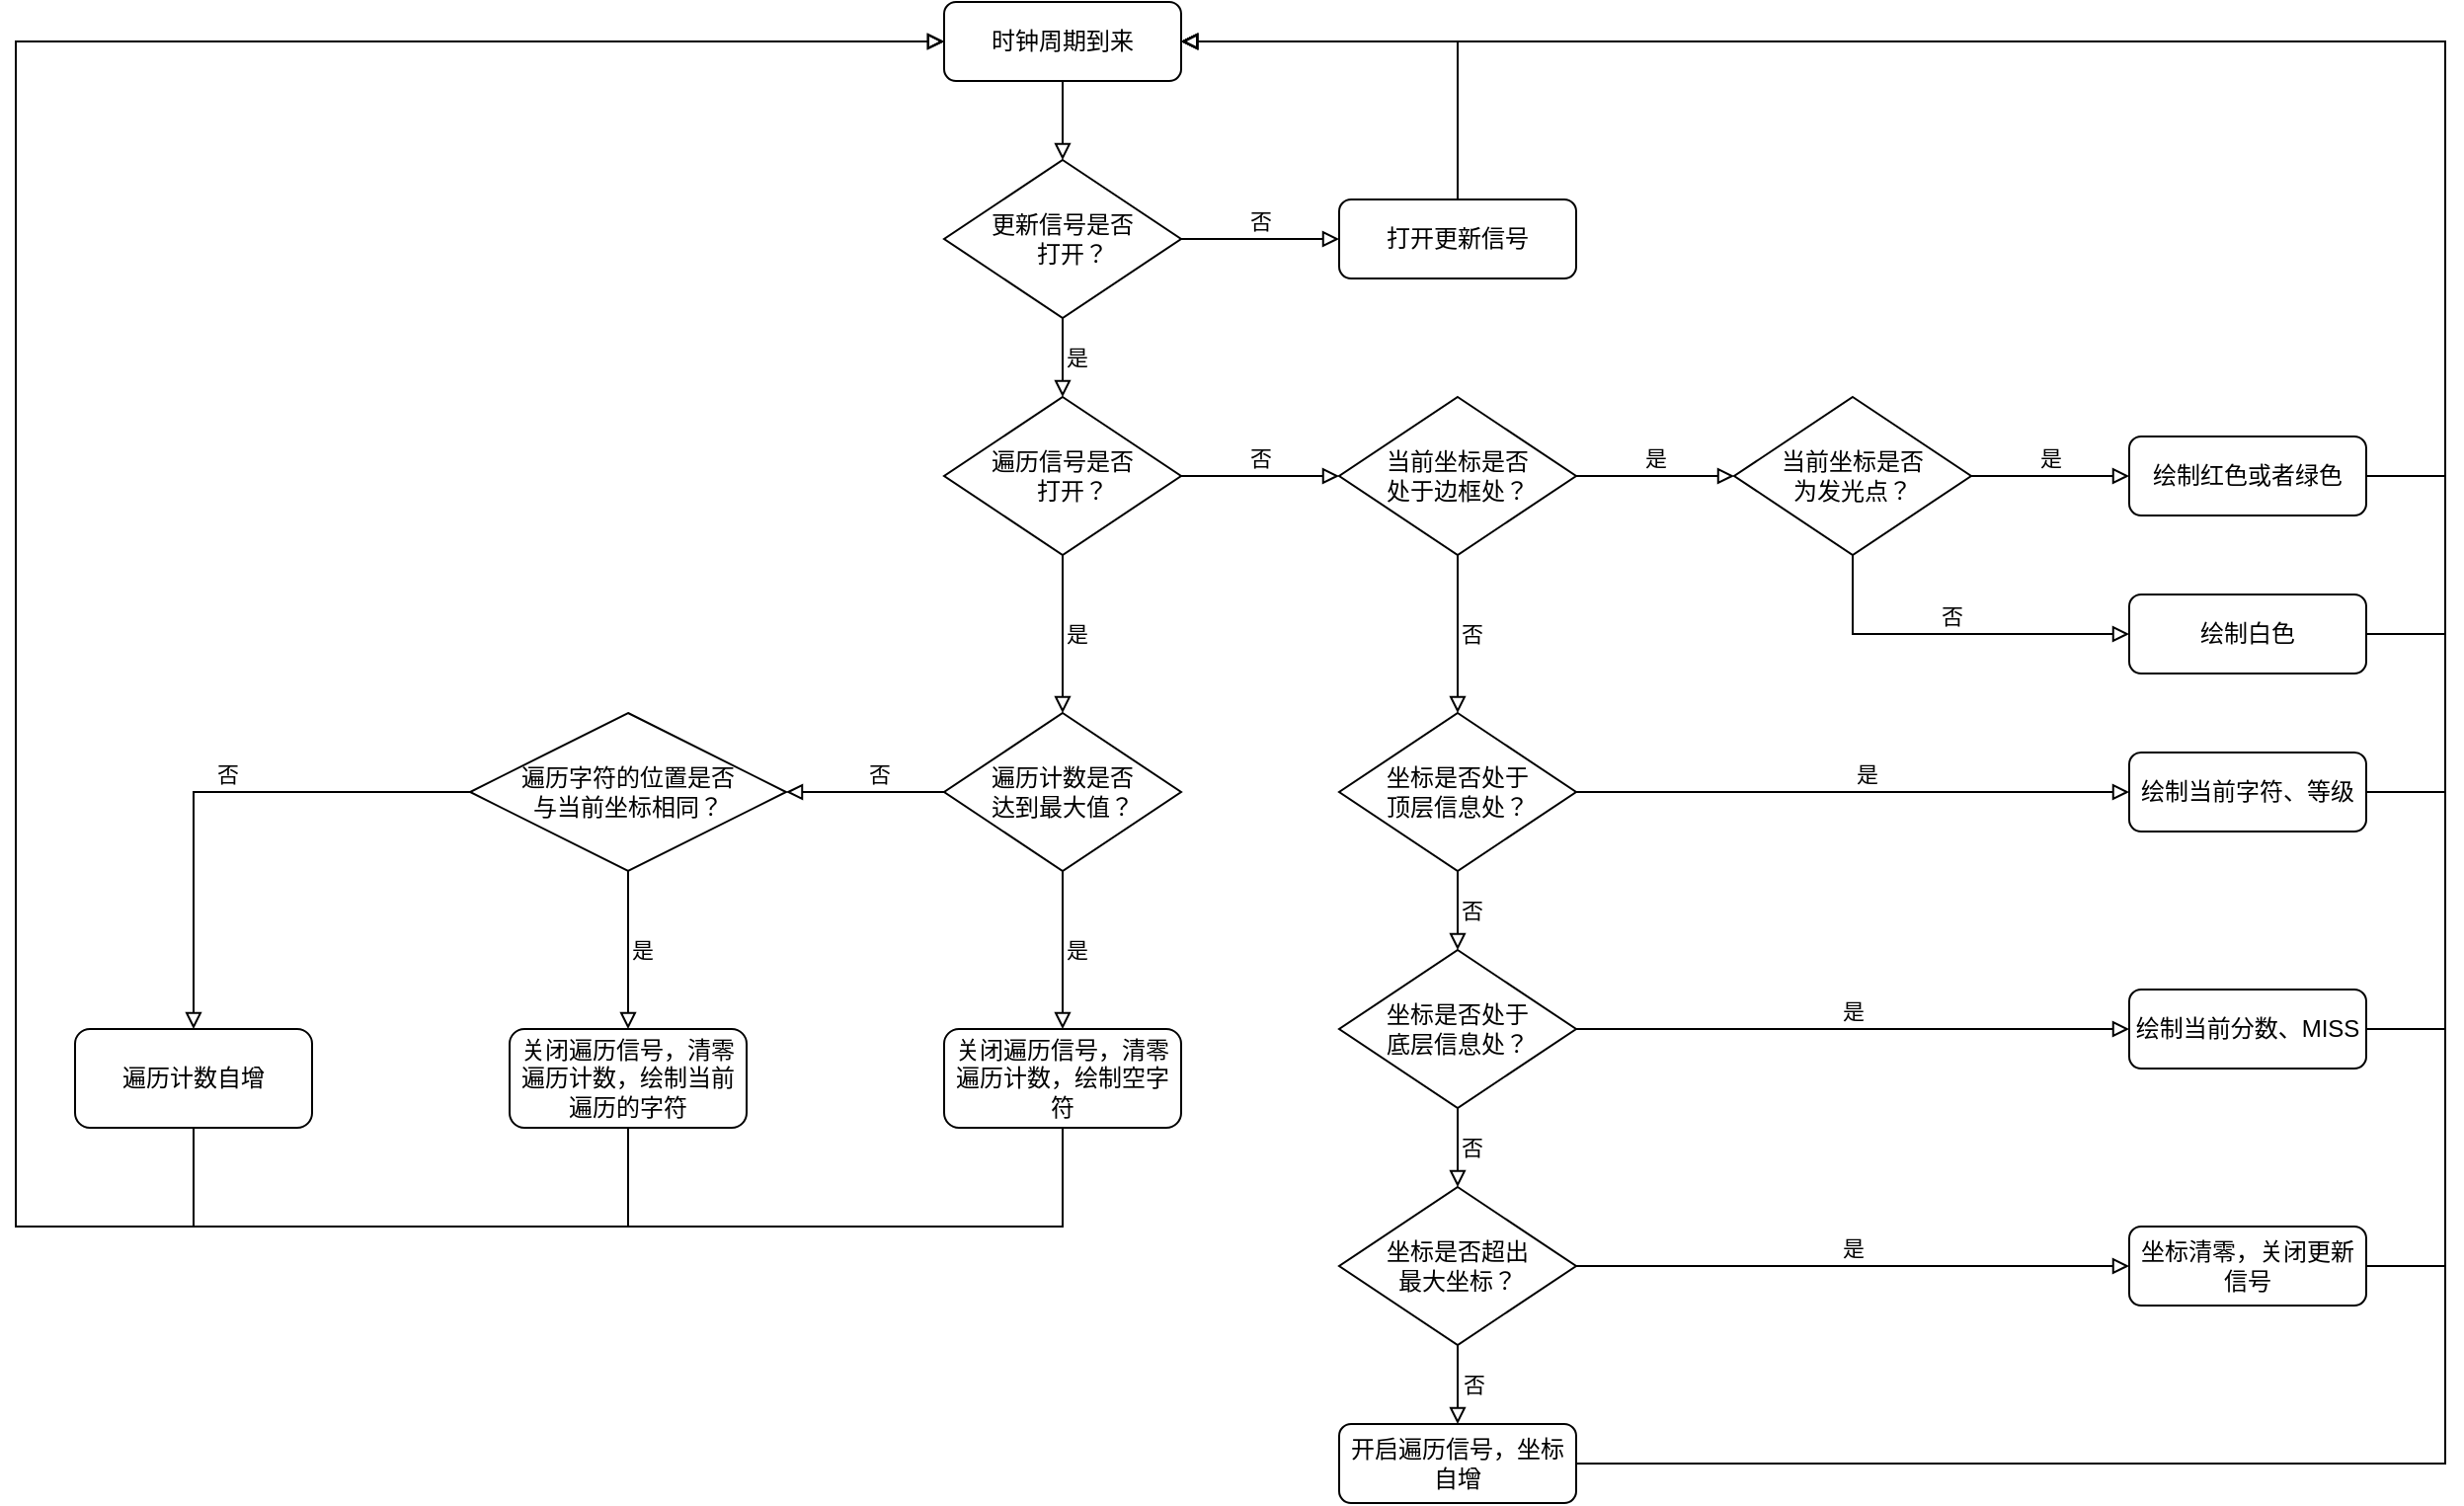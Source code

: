 <mxfile version="13.9.9" type="device"><diagram id="C5RBs43oDa-KdzZeNtuy" name="Page-1"><mxGraphModel dx="3183" dy="859" grid="1" gridSize="10" guides="1" tooltips="1" connect="1" arrows="1" fold="1" page="1" pageScale="1" pageWidth="827" pageHeight="1169" math="0" shadow="0"><root><mxCell id="WIyWlLk6GJQsqaUBKTNV-0"/><mxCell id="WIyWlLk6GJQsqaUBKTNV-1" parent="WIyWlLk6GJQsqaUBKTNV-0"/><mxCell id="LV_ALg9UKCca_dr09Ewm-9" style="edgeStyle=orthogonalEdgeStyle;rounded=0;orthogonalLoop=1;jettySize=auto;html=1;exitX=0.5;exitY=1;exitDx=0;exitDy=0;endArrow=block;endFill=0;shadow=0;strokeWidth=1;labelBackgroundColor=none;" edge="1" parent="WIyWlLk6GJQsqaUBKTNV-1" source="LV_ALg9UKCca_dr09Ewm-4" target="LV_ALg9UKCca_dr09Ewm-7"><mxGeometry relative="1" as="geometry"/></mxCell><mxCell id="LV_ALg9UKCca_dr09Ewm-4" value="时钟周期到来" style="rounded=1;whiteSpace=wrap;html=1;" vertex="1" parent="WIyWlLk6GJQsqaUBKTNV-1"><mxGeometry x="-560" y="240" width="120" height="40" as="geometry"/></mxCell><mxCell id="LV_ALg9UKCca_dr09Ewm-11" value="否" style="edgeStyle=orthogonalEdgeStyle;rounded=0;orthogonalLoop=1;jettySize=auto;entryX=0;entryY=0.5;entryDx=0;entryDy=0;shadow=0;labelBackgroundColor=none;endArrow=block;endFill=0;strokeWidth=1;html=1;labelBorderColor=none;horizontal=1;verticalAlign=bottom;" edge="1" parent="WIyWlLk6GJQsqaUBKTNV-1" source="LV_ALg9UKCca_dr09Ewm-7" target="LV_ALg9UKCca_dr09Ewm-10"><mxGeometry relative="1" as="geometry"/></mxCell><mxCell id="LV_ALg9UKCca_dr09Ewm-15" value="是" style="edgeStyle=orthogonalEdgeStyle;rounded=0;orthogonalLoop=1;jettySize=auto;html=1;entryX=0.5;entryY=0;entryDx=0;entryDy=0;shadow=0;labelBackgroundColor=none;endArrow=block;endFill=0;strokeWidth=1;fontColor=#000000;align=left;verticalAlign=middle;" edge="1" parent="WIyWlLk6GJQsqaUBKTNV-1" source="LV_ALg9UKCca_dr09Ewm-7" target="LV_ALg9UKCca_dr09Ewm-14"><mxGeometry relative="1" as="geometry"/></mxCell><mxCell id="LV_ALg9UKCca_dr09Ewm-7" value="更新信号是否&lt;br&gt;&amp;nbsp; &amp;nbsp;打开？" style="rhombus;whiteSpace=wrap;html=1;rounded=0;" vertex="1" parent="WIyWlLk6GJQsqaUBKTNV-1"><mxGeometry x="-560" y="320" width="120" height="80" as="geometry"/></mxCell><mxCell id="LV_ALg9UKCca_dr09Ewm-48" style="edgeStyle=orthogonalEdgeStyle;rounded=0;orthogonalLoop=1;jettySize=auto;html=1;entryX=1;entryY=0.5;entryDx=0;entryDy=0;shadow=0;labelBackgroundColor=none;endArrow=block;endFill=0;strokeWidth=1;fontColor=#000000;align=left;" edge="1" parent="WIyWlLk6GJQsqaUBKTNV-1" source="LV_ALg9UKCca_dr09Ewm-10" target="LV_ALg9UKCca_dr09Ewm-4"><mxGeometry relative="1" as="geometry"><Array as="points"><mxPoint x="-300" y="260"/></Array></mxGeometry></mxCell><mxCell id="LV_ALg9UKCca_dr09Ewm-10" value="打开更新信号" style="rounded=1;whiteSpace=wrap;html=1;" vertex="1" parent="WIyWlLk6GJQsqaUBKTNV-1"><mxGeometry x="-360" y="340" width="120" height="40" as="geometry"/></mxCell><mxCell id="LV_ALg9UKCca_dr09Ewm-17" value="&lt;div&gt;&lt;span&gt;否&lt;/span&gt;&lt;/div&gt;" style="edgeStyle=orthogonalEdgeStyle;rounded=0;orthogonalLoop=1;jettySize=auto;html=1;entryX=0;entryY=0.5;entryDx=0;entryDy=0;shadow=0;labelBackgroundColor=none;endArrow=block;endFill=0;strokeWidth=1;fontColor=#000000;align=center;verticalAlign=bottom;" edge="1" parent="WIyWlLk6GJQsqaUBKTNV-1" source="LV_ALg9UKCca_dr09Ewm-14" target="LV_ALg9UKCca_dr09Ewm-16"><mxGeometry relative="1" as="geometry"/></mxCell><mxCell id="LV_ALg9UKCca_dr09Ewm-60" value="是" style="edgeStyle=orthogonalEdgeStyle;rounded=0;orthogonalLoop=1;jettySize=auto;html=1;shadow=0;labelBackgroundColor=none;endArrow=block;endFill=0;strokeWidth=1;fontColor=#000000;align=left;" edge="1" parent="WIyWlLk6GJQsqaUBKTNV-1" source="LV_ALg9UKCca_dr09Ewm-14" target="LV_ALg9UKCca_dr09Ewm-59"><mxGeometry relative="1" as="geometry"/></mxCell><mxCell id="LV_ALg9UKCca_dr09Ewm-14" value="遍历信号是否&lt;br&gt;&amp;nbsp; &amp;nbsp;打开？" style="rhombus;whiteSpace=wrap;html=1;rounded=0;" vertex="1" parent="WIyWlLk6GJQsqaUBKTNV-1"><mxGeometry x="-560" y="440" width="120" height="80" as="geometry"/></mxCell><mxCell id="LV_ALg9UKCca_dr09Ewm-20" value="是" style="edgeStyle=orthogonalEdgeStyle;rounded=0;orthogonalLoop=1;jettySize=auto;html=1;entryX=0;entryY=0.5;entryDx=0;entryDy=0;shadow=0;labelBackgroundColor=none;endArrow=block;endFill=0;strokeWidth=1;fontColor=#000000;align=center;verticalAlign=bottom;" edge="1" parent="WIyWlLk6GJQsqaUBKTNV-1" source="LV_ALg9UKCca_dr09Ewm-16" target="LV_ALg9UKCca_dr09Ewm-19"><mxGeometry relative="1" as="geometry"/></mxCell><mxCell id="LV_ALg9UKCca_dr09Ewm-21" value="否" style="edgeStyle=orthogonalEdgeStyle;rounded=0;orthogonalLoop=1;jettySize=auto;html=1;entryX=0.5;entryY=0;entryDx=0;entryDy=0;shadow=0;labelBackgroundColor=none;endArrow=block;endFill=0;strokeWidth=1;fontColor=#000000;align=left;verticalAlign=middle;" edge="1" parent="WIyWlLk6GJQsqaUBKTNV-1" source="LV_ALg9UKCca_dr09Ewm-16" target="LV_ALg9UKCca_dr09Ewm-18"><mxGeometry relative="1" as="geometry"/></mxCell><mxCell id="LV_ALg9UKCca_dr09Ewm-16" value="当前坐标是否&lt;br&gt;处于边框处？" style="rhombus;whiteSpace=wrap;html=1;rounded=0;" vertex="1" parent="WIyWlLk6GJQsqaUBKTNV-1"><mxGeometry x="-360" y="440" width="120" height="80" as="geometry"/></mxCell><mxCell id="LV_ALg9UKCca_dr09Ewm-34" value="是" style="edgeStyle=orthogonalEdgeStyle;rounded=0;orthogonalLoop=1;jettySize=auto;html=1;entryX=0;entryY=0.5;entryDx=0;entryDy=0;shadow=0;labelBackgroundColor=none;endArrow=block;endFill=0;strokeWidth=1;fontColor=#000000;align=left;verticalAlign=bottom;" edge="1" parent="WIyWlLk6GJQsqaUBKTNV-1" source="LV_ALg9UKCca_dr09Ewm-18" target="LV_ALg9UKCca_dr09Ewm-32"><mxGeometry relative="1" as="geometry"/></mxCell><mxCell id="LV_ALg9UKCca_dr09Ewm-36" value="否" style="edgeStyle=orthogonalEdgeStyle;rounded=0;orthogonalLoop=1;jettySize=auto;html=1;entryX=0.5;entryY=0;entryDx=0;entryDy=0;shadow=0;labelBackgroundColor=none;endArrow=block;endFill=0;strokeWidth=1;fontColor=#000000;align=left;" edge="1" parent="WIyWlLk6GJQsqaUBKTNV-1" source="LV_ALg9UKCca_dr09Ewm-18" target="LV_ALg9UKCca_dr09Ewm-35"><mxGeometry relative="1" as="geometry"/></mxCell><mxCell id="LV_ALg9UKCca_dr09Ewm-18" value="坐标是否处于&lt;br&gt;顶层信息处？" style="rhombus;whiteSpace=wrap;html=1;rounded=0;" vertex="1" parent="WIyWlLk6GJQsqaUBKTNV-1"><mxGeometry x="-360" y="600" width="120" height="80" as="geometry"/></mxCell><mxCell id="LV_ALg9UKCca_dr09Ewm-24" value="是" style="edgeStyle=orthogonalEdgeStyle;rounded=0;orthogonalLoop=1;jettySize=auto;html=1;entryX=0;entryY=0.5;entryDx=0;entryDy=0;shadow=0;labelBackgroundColor=none;endArrow=block;endFill=0;strokeWidth=1;fontColor=#000000;align=center;verticalAlign=bottom;" edge="1" parent="WIyWlLk6GJQsqaUBKTNV-1" source="LV_ALg9UKCca_dr09Ewm-19" target="LV_ALg9UKCca_dr09Ewm-23"><mxGeometry relative="1" as="geometry"/></mxCell><mxCell id="LV_ALg9UKCca_dr09Ewm-27" value="否" style="edgeStyle=orthogonalEdgeStyle;rounded=0;orthogonalLoop=1;jettySize=auto;html=1;shadow=0;labelBackgroundColor=none;endArrow=block;endFill=0;strokeWidth=1;fontColor=#000000;align=center;entryX=0;entryY=0.5;entryDx=0;entryDy=0;verticalAlign=bottom;" edge="1" parent="WIyWlLk6GJQsqaUBKTNV-1" source="LV_ALg9UKCca_dr09Ewm-19" target="LV_ALg9UKCca_dr09Ewm-26"><mxGeometry relative="1" as="geometry"><mxPoint x="20" y="560" as="targetPoint"/><Array as="points"><mxPoint x="-100" y="560"/></Array></mxGeometry></mxCell><mxCell id="LV_ALg9UKCca_dr09Ewm-19" value="当前坐标是否&lt;br&gt;为发光点？" style="rhombus;whiteSpace=wrap;html=1;rounded=0;" vertex="1" parent="WIyWlLk6GJQsqaUBKTNV-1"><mxGeometry x="-160" y="440" width="120" height="80" as="geometry"/></mxCell><mxCell id="LV_ALg9UKCca_dr09Ewm-42" style="edgeStyle=orthogonalEdgeStyle;rounded=0;orthogonalLoop=1;jettySize=auto;html=1;entryX=1;entryY=0.5;entryDx=0;entryDy=0;shadow=0;labelBackgroundColor=none;endArrow=block;endFill=0;strokeWidth=1;fontColor=#000000;align=left;" edge="1" parent="WIyWlLk6GJQsqaUBKTNV-1" source="LV_ALg9UKCca_dr09Ewm-23" target="LV_ALg9UKCca_dr09Ewm-4"><mxGeometry relative="1" as="geometry"><Array as="points"><mxPoint x="200" y="480"/><mxPoint x="200" y="260"/></Array></mxGeometry></mxCell><mxCell id="LV_ALg9UKCca_dr09Ewm-23" value="绘制红色或者绿色" style="rounded=1;whiteSpace=wrap;html=1;" vertex="1" parent="WIyWlLk6GJQsqaUBKTNV-1"><mxGeometry x="40" y="460" width="120" height="40" as="geometry"/></mxCell><mxCell id="LV_ALg9UKCca_dr09Ewm-43" style="edgeStyle=orthogonalEdgeStyle;rounded=0;orthogonalLoop=1;jettySize=auto;html=1;shadow=0;labelBackgroundColor=none;endArrow=block;endFill=0;strokeWidth=1;fontColor=#000000;align=left;" edge="1" parent="WIyWlLk6GJQsqaUBKTNV-1" source="LV_ALg9UKCca_dr09Ewm-26"><mxGeometry relative="1" as="geometry"><mxPoint x="-440" y="260" as="targetPoint"/><Array as="points"><mxPoint x="200" y="560"/><mxPoint x="200" y="260"/></Array></mxGeometry></mxCell><mxCell id="LV_ALg9UKCca_dr09Ewm-26" value="绘制白色" style="rounded=1;whiteSpace=wrap;html=1;" vertex="1" parent="WIyWlLk6GJQsqaUBKTNV-1"><mxGeometry x="40" y="540" width="120" height="40" as="geometry"/></mxCell><mxCell id="LV_ALg9UKCca_dr09Ewm-45" style="edgeStyle=orthogonalEdgeStyle;rounded=0;orthogonalLoop=1;jettySize=auto;html=1;entryX=1;entryY=0.5;entryDx=0;entryDy=0;shadow=0;labelBackgroundColor=none;endArrow=block;endFill=0;strokeWidth=1;fontColor=#000000;align=left;" edge="1" parent="WIyWlLk6GJQsqaUBKTNV-1" source="LV_ALg9UKCca_dr09Ewm-32" target="LV_ALg9UKCca_dr09Ewm-4"><mxGeometry relative="1" as="geometry"><Array as="points"><mxPoint x="200" y="640"/><mxPoint x="200" y="260"/></Array></mxGeometry></mxCell><mxCell id="LV_ALg9UKCca_dr09Ewm-32" value="绘制当前字符、等级" style="rounded=1;whiteSpace=wrap;html=1;" vertex="1" parent="WIyWlLk6GJQsqaUBKTNV-1"><mxGeometry x="40" y="620" width="120" height="40" as="geometry"/></mxCell><mxCell id="LV_ALg9UKCca_dr09Ewm-39" value="是" style="edgeStyle=orthogonalEdgeStyle;rounded=0;orthogonalLoop=1;jettySize=auto;html=1;entryX=0;entryY=0.5;entryDx=0;entryDy=0;shadow=0;labelBackgroundColor=none;endArrow=block;endFill=0;strokeWidth=1;fontColor=#000000;align=center;verticalAlign=bottom;" edge="1" parent="WIyWlLk6GJQsqaUBKTNV-1" source="LV_ALg9UKCca_dr09Ewm-35" target="LV_ALg9UKCca_dr09Ewm-37"><mxGeometry relative="1" as="geometry"/></mxCell><mxCell id="LV_ALg9UKCca_dr09Ewm-50" value="否" style="edgeStyle=orthogonalEdgeStyle;rounded=0;orthogonalLoop=1;jettySize=auto;html=1;entryX=0.5;entryY=0;entryDx=0;entryDy=0;shadow=0;labelBackgroundColor=none;endArrow=block;endFill=0;strokeWidth=1;fontColor=#000000;align=left;" edge="1" parent="WIyWlLk6GJQsqaUBKTNV-1" source="LV_ALg9UKCca_dr09Ewm-35" target="LV_ALg9UKCca_dr09Ewm-49"><mxGeometry relative="1" as="geometry"/></mxCell><mxCell id="LV_ALg9UKCca_dr09Ewm-35" value="坐标是否处于&lt;br&gt;底层信息处？" style="rhombus;whiteSpace=wrap;html=1;rounded=0;" vertex="1" parent="WIyWlLk6GJQsqaUBKTNV-1"><mxGeometry x="-360" y="720" width="120" height="80" as="geometry"/></mxCell><mxCell id="LV_ALg9UKCca_dr09Ewm-40" style="edgeStyle=orthogonalEdgeStyle;rounded=0;orthogonalLoop=1;jettySize=auto;html=1;entryX=1;entryY=0.5;entryDx=0;entryDy=0;shadow=0;labelBackgroundColor=none;endArrow=block;endFill=0;strokeWidth=1;fontColor=#000000;align=left;" edge="1" parent="WIyWlLk6GJQsqaUBKTNV-1" source="LV_ALg9UKCca_dr09Ewm-37" target="LV_ALg9UKCca_dr09Ewm-4"><mxGeometry relative="1" as="geometry"><Array as="points"><mxPoint x="200" y="760"/><mxPoint x="200" y="260"/></Array></mxGeometry></mxCell><mxCell id="LV_ALg9UKCca_dr09Ewm-37" value="绘制当前分数、MISS" style="rounded=1;whiteSpace=wrap;html=1;" vertex="1" parent="WIyWlLk6GJQsqaUBKTNV-1"><mxGeometry x="40" y="740" width="120" height="40" as="geometry"/></mxCell><mxCell id="LV_ALg9UKCca_dr09Ewm-53" value="是" style="edgeStyle=orthogonalEdgeStyle;rounded=0;orthogonalLoop=1;jettySize=auto;html=1;entryX=0;entryY=0.5;entryDx=0;entryDy=0;shadow=0;labelBackgroundColor=none;endArrow=block;endFill=0;strokeWidth=1;fontColor=#000000;align=center;verticalAlign=bottom;" edge="1" parent="WIyWlLk6GJQsqaUBKTNV-1" source="LV_ALg9UKCca_dr09Ewm-49" target="LV_ALg9UKCca_dr09Ewm-52"><mxGeometry relative="1" as="geometry"/></mxCell><mxCell id="LV_ALg9UKCca_dr09Ewm-56" value="否" style="edgeStyle=orthogonalEdgeStyle;rounded=0;orthogonalLoop=1;jettySize=auto;html=1;entryX=0.5;entryY=0;entryDx=0;entryDy=0;shadow=0;labelBackgroundColor=none;endArrow=block;endFill=0;strokeWidth=1;fontColor=#000000;align=left;" edge="1" parent="WIyWlLk6GJQsqaUBKTNV-1" source="LV_ALg9UKCca_dr09Ewm-49"><mxGeometry relative="1" as="geometry"><mxPoint x="-300" y="960" as="targetPoint"/></mxGeometry></mxCell><mxCell id="LV_ALg9UKCca_dr09Ewm-49" value="坐标是否超出&lt;br&gt;最大坐标？" style="rhombus;whiteSpace=wrap;html=1;rounded=0;" vertex="1" parent="WIyWlLk6GJQsqaUBKTNV-1"><mxGeometry x="-360" y="840" width="120" height="80" as="geometry"/></mxCell><mxCell id="LV_ALg9UKCca_dr09Ewm-54" style="edgeStyle=orthogonalEdgeStyle;rounded=0;orthogonalLoop=1;jettySize=auto;html=1;entryX=1;entryY=0.5;entryDx=0;entryDy=0;shadow=0;labelBackgroundColor=none;endArrow=block;endFill=0;strokeWidth=1;fontColor=#000000;align=left;" edge="1" parent="WIyWlLk6GJQsqaUBKTNV-1" source="LV_ALg9UKCca_dr09Ewm-52" target="LV_ALg9UKCca_dr09Ewm-4"><mxGeometry relative="1" as="geometry"><Array as="points"><mxPoint x="200" y="880"/><mxPoint x="200" y="260"/></Array></mxGeometry></mxCell><mxCell id="LV_ALg9UKCca_dr09Ewm-52" value="坐标清零，关闭更新信号" style="rounded=1;whiteSpace=wrap;html=1;" vertex="1" parent="WIyWlLk6GJQsqaUBKTNV-1"><mxGeometry x="40" y="860" width="120" height="40" as="geometry"/></mxCell><mxCell id="LV_ALg9UKCca_dr09Ewm-58" style="edgeStyle=orthogonalEdgeStyle;rounded=0;orthogonalLoop=1;jettySize=auto;html=1;entryX=1;entryY=0.5;entryDx=0;entryDy=0;shadow=0;labelBackgroundColor=none;endArrow=block;endFill=0;strokeWidth=1;fontColor=#000000;align=left;" edge="1" parent="WIyWlLk6GJQsqaUBKTNV-1" source="LV_ALg9UKCca_dr09Ewm-57" target="LV_ALg9UKCca_dr09Ewm-4"><mxGeometry relative="1" as="geometry"><Array as="points"><mxPoint x="200" y="980"/><mxPoint x="200" y="260"/></Array></mxGeometry></mxCell><mxCell id="LV_ALg9UKCca_dr09Ewm-57" value="开启遍历信号，坐标自增" style="rounded=1;whiteSpace=wrap;html=1;" vertex="1" parent="WIyWlLk6GJQsqaUBKTNV-1"><mxGeometry x="-360" y="960" width="120" height="40" as="geometry"/></mxCell><mxCell id="LV_ALg9UKCca_dr09Ewm-62" value="否" style="edgeStyle=orthogonalEdgeStyle;rounded=0;orthogonalLoop=1;jettySize=auto;html=1;entryX=1;entryY=0.5;entryDx=0;entryDy=0;shadow=0;labelBackgroundColor=none;endArrow=block;endFill=0;strokeWidth=1;fontColor=#000000;align=left;verticalAlign=bottom;" edge="1" parent="WIyWlLk6GJQsqaUBKTNV-1" source="LV_ALg9UKCca_dr09Ewm-59" target="LV_ALg9UKCca_dr09Ewm-61"><mxGeometry relative="1" as="geometry"/></mxCell><mxCell id="LV_ALg9UKCca_dr09Ewm-64" value="是" style="edgeStyle=orthogonalEdgeStyle;rounded=0;orthogonalLoop=1;jettySize=auto;html=1;entryX=0.5;entryY=0;entryDx=0;entryDy=0;shadow=0;labelBackgroundColor=none;endArrow=block;endFill=0;strokeWidth=1;fontColor=#000000;align=left;" edge="1" parent="WIyWlLk6GJQsqaUBKTNV-1" source="LV_ALg9UKCca_dr09Ewm-59" target="LV_ALg9UKCca_dr09Ewm-63"><mxGeometry relative="1" as="geometry"/></mxCell><mxCell id="LV_ALg9UKCca_dr09Ewm-59" value="遍历计数是否&lt;br&gt;达到最大值？" style="rhombus;whiteSpace=wrap;html=1;rounded=0;" vertex="1" parent="WIyWlLk6GJQsqaUBKTNV-1"><mxGeometry x="-560" y="600" width="120" height="80" as="geometry"/></mxCell><mxCell id="LV_ALg9UKCca_dr09Ewm-66" value="是" style="edgeStyle=orthogonalEdgeStyle;rounded=0;orthogonalLoop=1;jettySize=auto;html=1;shadow=0;labelBackgroundColor=none;endArrow=block;endFill=0;strokeWidth=1;fontColor=#000000;align=left;" edge="1" parent="WIyWlLk6GJQsqaUBKTNV-1" source="LV_ALg9UKCca_dr09Ewm-61" target="LV_ALg9UKCca_dr09Ewm-65"><mxGeometry relative="1" as="geometry"/></mxCell><mxCell id="LV_ALg9UKCca_dr09Ewm-68" value="否" style="edgeStyle=orthogonalEdgeStyle;rounded=0;orthogonalLoop=1;jettySize=auto;html=1;entryX=0.5;entryY=0;entryDx=0;entryDy=0;shadow=0;labelBackgroundColor=none;endArrow=block;endFill=0;strokeWidth=1;fontColor=#000000;align=left;verticalAlign=bottom;" edge="1" parent="WIyWlLk6GJQsqaUBKTNV-1" source="LV_ALg9UKCca_dr09Ewm-61" target="LV_ALg9UKCca_dr09Ewm-67"><mxGeometry relative="1" as="geometry"/></mxCell><mxCell id="LV_ALg9UKCca_dr09Ewm-61" value="遍历字符的位置是否&lt;br&gt;与当前坐标相同？" style="rhombus;whiteSpace=wrap;html=1;rounded=0;" vertex="1" parent="WIyWlLk6GJQsqaUBKTNV-1"><mxGeometry x="-800" y="600" width="160" height="80" as="geometry"/></mxCell><mxCell id="LV_ALg9UKCca_dr09Ewm-69" style="edgeStyle=orthogonalEdgeStyle;rounded=0;orthogonalLoop=1;jettySize=auto;html=1;shadow=0;labelBackgroundColor=none;endArrow=block;endFill=0;strokeWidth=1;fontColor=#000000;align=left;entryX=0;entryY=0.5;entryDx=0;entryDy=0;" edge="1" parent="WIyWlLk6GJQsqaUBKTNV-1" source="LV_ALg9UKCca_dr09Ewm-63" target="LV_ALg9UKCca_dr09Ewm-4"><mxGeometry relative="1" as="geometry"><mxPoint x="-1030" y="360" as="targetPoint"/><Array as="points"><mxPoint x="-500" y="860"/><mxPoint x="-1030" y="860"/><mxPoint x="-1030" y="260"/></Array></mxGeometry></mxCell><mxCell id="LV_ALg9UKCca_dr09Ewm-63" value="关闭遍历信号，清零遍历计数，绘制空字符" style="rounded=1;whiteSpace=wrap;html=1;" vertex="1" parent="WIyWlLk6GJQsqaUBKTNV-1"><mxGeometry x="-560" y="760" width="120" height="50" as="geometry"/></mxCell><mxCell id="LV_ALg9UKCca_dr09Ewm-70" style="edgeStyle=orthogonalEdgeStyle;rounded=0;orthogonalLoop=1;jettySize=auto;html=1;entryX=0;entryY=0.5;entryDx=0;entryDy=0;shadow=0;labelBackgroundColor=none;endArrow=block;endFill=0;strokeWidth=1;fontColor=#000000;align=left;" edge="1" parent="WIyWlLk6GJQsqaUBKTNV-1" source="LV_ALg9UKCca_dr09Ewm-65" target="LV_ALg9UKCca_dr09Ewm-4"><mxGeometry relative="1" as="geometry"><Array as="points"><mxPoint x="-720" y="860"/><mxPoint x="-1030" y="860"/><mxPoint x="-1030" y="260"/></Array></mxGeometry></mxCell><mxCell id="LV_ALg9UKCca_dr09Ewm-65" value="关闭遍历信号，清零遍历计数，绘制当前遍历的字符" style="rounded=1;whiteSpace=wrap;html=1;" vertex="1" parent="WIyWlLk6GJQsqaUBKTNV-1"><mxGeometry x="-780" y="760" width="120" height="50" as="geometry"/></mxCell><mxCell id="LV_ALg9UKCca_dr09Ewm-71" style="edgeStyle=orthogonalEdgeStyle;rounded=0;orthogonalLoop=1;jettySize=auto;html=1;entryX=0;entryY=0.5;entryDx=0;entryDy=0;shadow=0;labelBackgroundColor=none;endArrow=block;endFill=0;strokeWidth=1;fontColor=#000000;align=left;" edge="1" parent="WIyWlLk6GJQsqaUBKTNV-1" source="LV_ALg9UKCca_dr09Ewm-67" target="LV_ALg9UKCca_dr09Ewm-4"><mxGeometry relative="1" as="geometry"><Array as="points"><mxPoint x="-940" y="860"/><mxPoint x="-1030" y="860"/><mxPoint x="-1030" y="260"/></Array></mxGeometry></mxCell><mxCell id="LV_ALg9UKCca_dr09Ewm-67" value="遍历计数自增" style="rounded=1;whiteSpace=wrap;html=1;" vertex="1" parent="WIyWlLk6GJQsqaUBKTNV-1"><mxGeometry x="-1000" y="760" width="120" height="50" as="geometry"/></mxCell></root></mxGraphModel></diagram></mxfile>